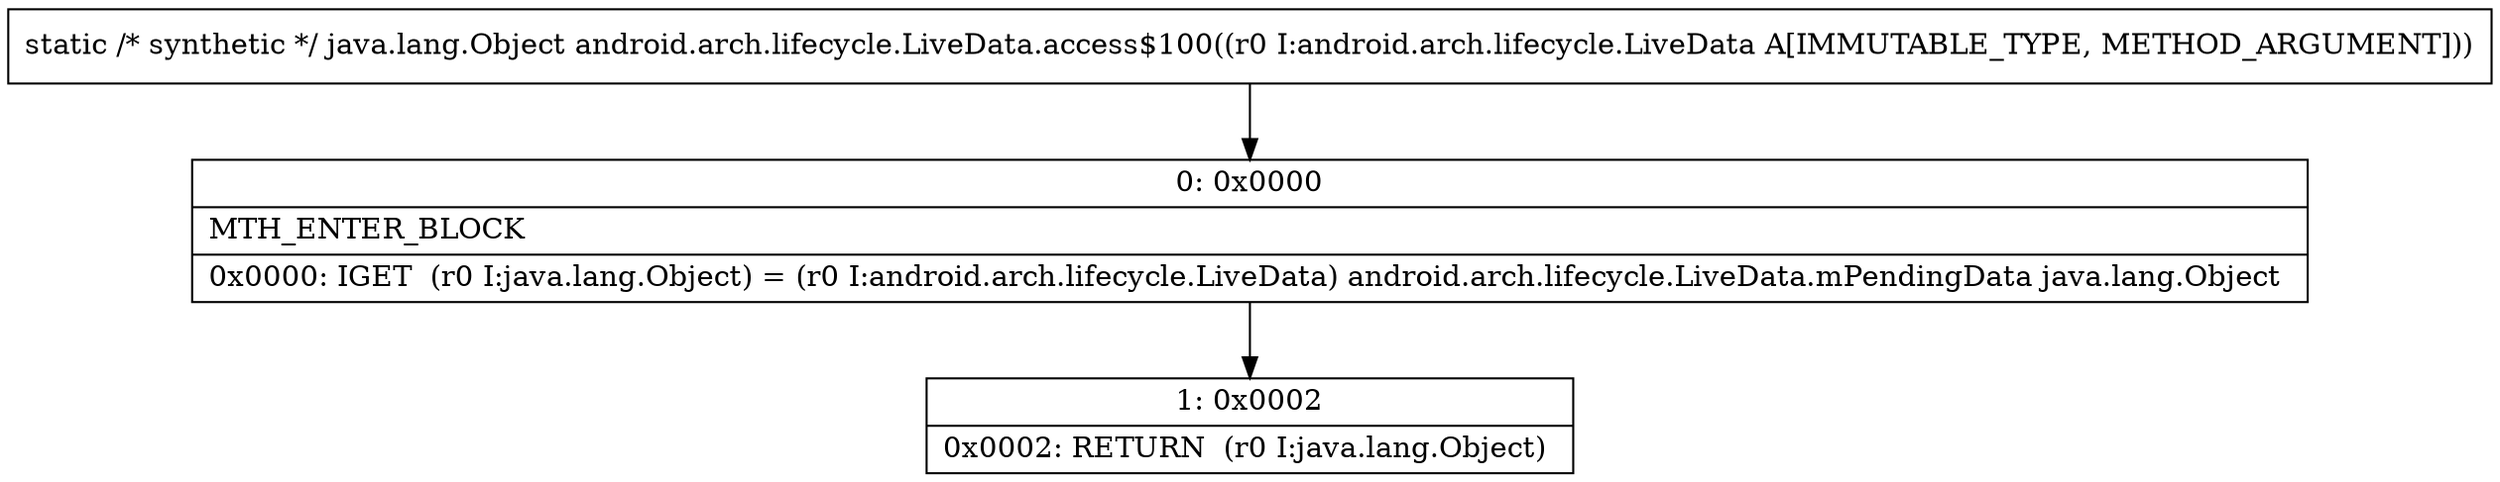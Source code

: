 digraph "CFG forandroid.arch.lifecycle.LiveData.access$100(Landroid\/arch\/lifecycle\/LiveData;)Ljava\/lang\/Object;" {
Node_0 [shape=record,label="{0\:\ 0x0000|MTH_ENTER_BLOCK\l|0x0000: IGET  (r0 I:java.lang.Object) = (r0 I:android.arch.lifecycle.LiveData) android.arch.lifecycle.LiveData.mPendingData java.lang.Object \l}"];
Node_1 [shape=record,label="{1\:\ 0x0002|0x0002: RETURN  (r0 I:java.lang.Object) \l}"];
MethodNode[shape=record,label="{static \/* synthetic *\/ java.lang.Object android.arch.lifecycle.LiveData.access$100((r0 I:android.arch.lifecycle.LiveData A[IMMUTABLE_TYPE, METHOD_ARGUMENT])) }"];
MethodNode -> Node_0;
Node_0 -> Node_1;
}

